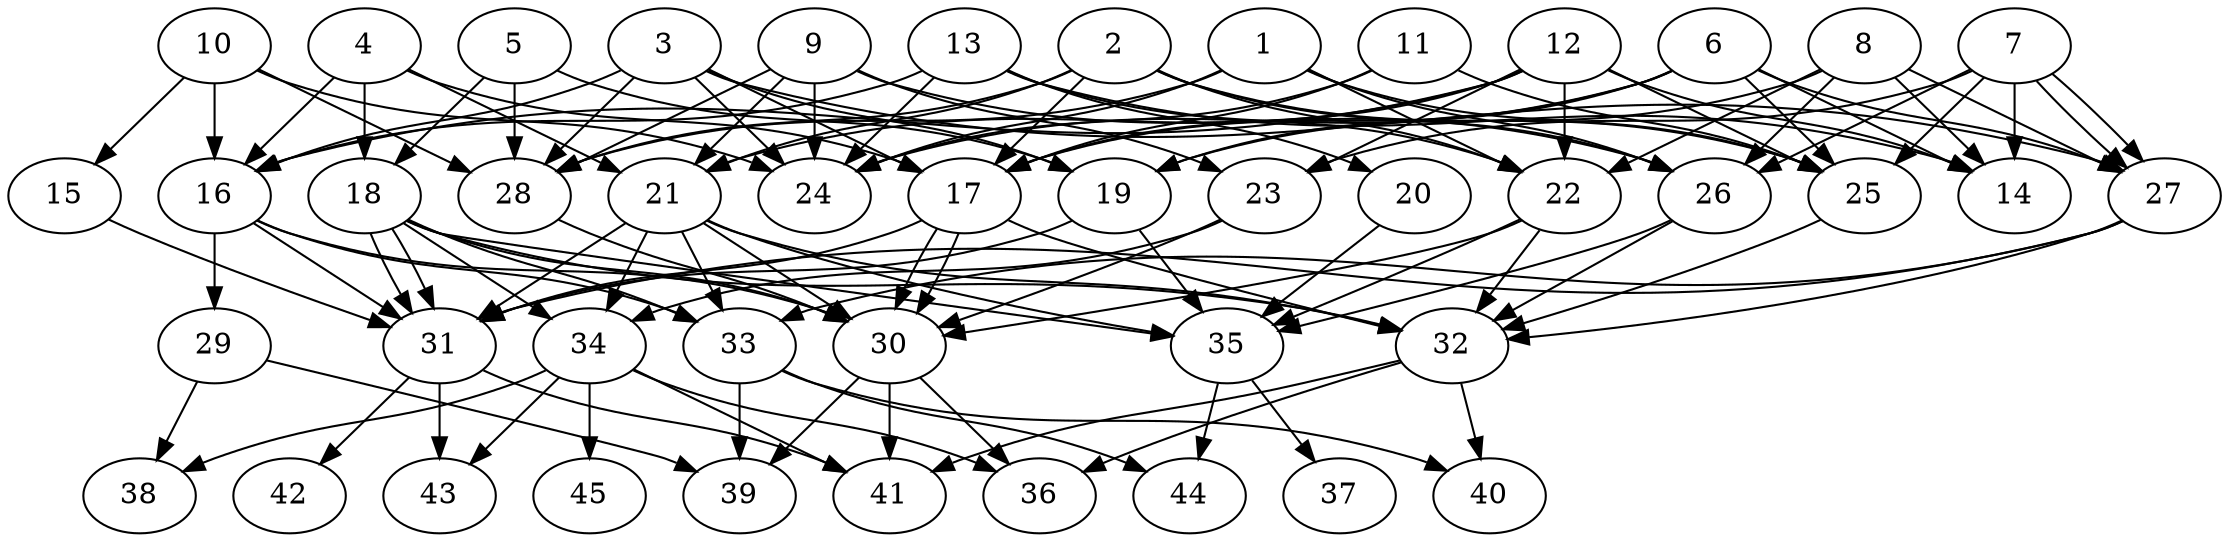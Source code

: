 // DAG automatically generated by daggen at Thu Oct  3 14:07:25 2019
// ./daggen --dot -n 45 --ccr 0.3 --fat 0.7 --regular 0.5 --density 0.5 --mindata 5242880 --maxdata 52428800 
digraph G {
  1 [size="98696533", alpha="0.13", expect_size="29608960"] 
  1 -> 22 [size ="29608960"]
  1 -> 24 [size ="29608960"]
  1 -> 25 [size ="29608960"]
  1 -> 26 [size ="29608960"]
  1 -> 28 [size ="29608960"]
  2 [size="103441067", alpha="0.11", expect_size="31032320"] 
  2 -> 17 [size ="31032320"]
  2 -> 21 [size ="31032320"]
  2 -> 22 [size ="31032320"]
  2 -> 25 [size ="31032320"]
  2 -> 26 [size ="31032320"]
  2 -> 28 [size ="31032320"]
  3 [size="170321920", alpha="0.16", expect_size="51096576"] 
  3 -> 16 [size ="51096576"]
  3 -> 17 [size ="51096576"]
  3 -> 19 [size ="51096576"]
  3 -> 24 [size ="51096576"]
  3 -> 27 [size ="51096576"]
  3 -> 28 [size ="51096576"]
  4 [size="81851733", alpha="0.19", expect_size="24555520"] 
  4 -> 16 [size ="24555520"]
  4 -> 17 [size ="24555520"]
  4 -> 18 [size ="24555520"]
  4 -> 21 [size ="24555520"]
  5 [size="19848533", alpha="0.18", expect_size="5954560"] 
  5 -> 18 [size ="5954560"]
  5 -> 19 [size ="5954560"]
  5 -> 28 [size ="5954560"]
  6 [size="147425280", alpha="0.10", expect_size="44227584"] 
  6 -> 14 [size ="44227584"]
  6 -> 17 [size ="44227584"]
  6 -> 19 [size ="44227584"]
  6 -> 24 [size ="44227584"]
  6 -> 25 [size ="44227584"]
  6 -> 27 [size ="44227584"]
  7 [size="18025813", alpha="0.04", expect_size="5407744"] 
  7 -> 14 [size ="5407744"]
  7 -> 23 [size ="5407744"]
  7 -> 25 [size ="5407744"]
  7 -> 26 [size ="5407744"]
  7 -> 27 [size ="5407744"]
  7 -> 27 [size ="5407744"]
  8 [size="137581227", alpha="0.07", expect_size="41274368"] 
  8 -> 14 [size ="41274368"]
  8 -> 19 [size ="41274368"]
  8 -> 22 [size ="41274368"]
  8 -> 26 [size ="41274368"]
  8 -> 27 [size ="41274368"]
  9 [size="25316693", alpha="0.14", expect_size="7595008"] 
  9 -> 21 [size ="7595008"]
  9 -> 23 [size ="7595008"]
  9 -> 24 [size ="7595008"]
  9 -> 26 [size ="7595008"]
  9 -> 28 [size ="7595008"]
  10 [size="93146453", alpha="0.15", expect_size="27943936"] 
  10 -> 15 [size ="27943936"]
  10 -> 16 [size ="27943936"]
  10 -> 24 [size ="27943936"]
  10 -> 28 [size ="27943936"]
  11 [size="133270187", alpha="0.12", expect_size="39981056"] 
  11 -> 17 [size ="39981056"]
  11 -> 24 [size ="39981056"]
  11 -> 25 [size ="39981056"]
  12 [size="76103680", alpha="0.09", expect_size="22831104"] 
  12 -> 14 [size ="22831104"]
  12 -> 16 [size ="22831104"]
  12 -> 17 [size ="22831104"]
  12 -> 21 [size ="22831104"]
  12 -> 22 [size ="22831104"]
  12 -> 23 [size ="22831104"]
  12 -> 25 [size ="22831104"]
  13 [size="164778667", alpha="0.17", expect_size="49433600"] 
  13 -> 14 [size ="49433600"]
  13 -> 16 [size ="49433600"]
  13 -> 20 [size ="49433600"]
  13 -> 22 [size ="49433600"]
  13 -> 24 [size ="49433600"]
  14 [size="133007360", alpha="0.11", expect_size="39902208"] 
  15 [size="124562773", alpha="0.18", expect_size="37368832"] 
  15 -> 31 [size ="37368832"]
  16 [size="107195733", alpha="0.02", expect_size="32158720"] 
  16 -> 29 [size ="32158720"]
  16 -> 30 [size ="32158720"]
  16 -> 31 [size ="32158720"]
  16 -> 33 [size ="32158720"]
  17 [size="25241600", alpha="0.17", expect_size="7572480"] 
  17 -> 30 [size ="7572480"]
  17 -> 30 [size ="7572480"]
  17 -> 31 [size ="7572480"]
  17 -> 32 [size ="7572480"]
  18 [size="60330667", alpha="0.13", expect_size="18099200"] 
  18 -> 30 [size ="18099200"]
  18 -> 31 [size ="18099200"]
  18 -> 31 [size ="18099200"]
  18 -> 32 [size ="18099200"]
  18 -> 33 [size ="18099200"]
  18 -> 34 [size ="18099200"]
  18 -> 35 [size ="18099200"]
  19 [size="119104853", alpha="0.18", expect_size="35731456"] 
  19 -> 31 [size ="35731456"]
  19 -> 35 [size ="35731456"]
  20 [size="68778667", alpha="0.15", expect_size="20633600"] 
  20 -> 35 [size ="20633600"]
  21 [size="26419200", alpha="0.03", expect_size="7925760"] 
  21 -> 30 [size ="7925760"]
  21 -> 31 [size ="7925760"]
  21 -> 32 [size ="7925760"]
  21 -> 33 [size ="7925760"]
  21 -> 34 [size ="7925760"]
  21 -> 35 [size ="7925760"]
  22 [size="117466453", alpha="0.02", expect_size="35239936"] 
  22 -> 30 [size ="35239936"]
  22 -> 32 [size ="35239936"]
  22 -> 35 [size ="35239936"]
  23 [size="29173760", alpha="0.01", expect_size="8752128"] 
  23 -> 30 [size ="8752128"]
  23 -> 34 [size ="8752128"]
  24 [size="162624853", alpha="0.07", expect_size="48787456"] 
  25 [size="92897280", alpha="0.14", expect_size="27869184"] 
  25 -> 32 [size ="27869184"]
  26 [size="80759467", alpha="0.17", expect_size="24227840"] 
  26 -> 32 [size ="24227840"]
  26 -> 35 [size ="24227840"]
  27 [size="93265920", alpha="0.01", expect_size="27979776"] 
  27 -> 31 [size ="27979776"]
  27 -> 32 [size ="27979776"]
  27 -> 33 [size ="27979776"]
  28 [size="73304747", alpha="0.19", expect_size="21991424"] 
  28 -> 30 [size ="21991424"]
  29 [size="174124373", alpha="0.19", expect_size="52237312"] 
  29 -> 38 [size ="52237312"]
  29 -> 39 [size ="52237312"]
  30 [size="155989333", alpha="0.08", expect_size="46796800"] 
  30 -> 36 [size ="46796800"]
  30 -> 39 [size ="46796800"]
  30 -> 41 [size ="46796800"]
  31 [size="119282347", alpha="0.12", expect_size="35784704"] 
  31 -> 41 [size ="35784704"]
  31 -> 42 [size ="35784704"]
  31 -> 43 [size ="35784704"]
  32 [size="145230507", alpha="0.04", expect_size="43569152"] 
  32 -> 36 [size ="43569152"]
  32 -> 40 [size ="43569152"]
  32 -> 41 [size ="43569152"]
  33 [size="162512213", alpha="0.14", expect_size="48753664"] 
  33 -> 39 [size ="48753664"]
  33 -> 40 [size ="48753664"]
  33 -> 44 [size ="48753664"]
  34 [size="166683307", alpha="0.19", expect_size="50004992"] 
  34 -> 36 [size ="50004992"]
  34 -> 38 [size ="50004992"]
  34 -> 41 [size ="50004992"]
  34 -> 43 [size ="50004992"]
  34 -> 45 [size ="50004992"]
  35 [size="64836267", alpha="0.17", expect_size="19450880"] 
  35 -> 37 [size ="19450880"]
  35 -> 44 [size ="19450880"]
  36 [size="173916160", alpha="0.07", expect_size="52174848"] 
  37 [size="152023040", alpha="0.18", expect_size="45606912"] 
  38 [size="156986027", alpha="0.15", expect_size="47095808"] 
  39 [size="151630507", alpha="0.04", expect_size="45489152"] 
  40 [size="143796907", alpha="0.20", expect_size="43139072"] 
  41 [size="51872427", alpha="0.17", expect_size="15561728"] 
  42 [size="148937387", alpha="0.06", expect_size="44681216"] 
  43 [size="21760000", alpha="0.18", expect_size="6528000"] 
  44 [size="132218880", alpha="0.07", expect_size="39665664"] 
  45 [size="123985920", alpha="0.06", expect_size="37195776"] 
}
